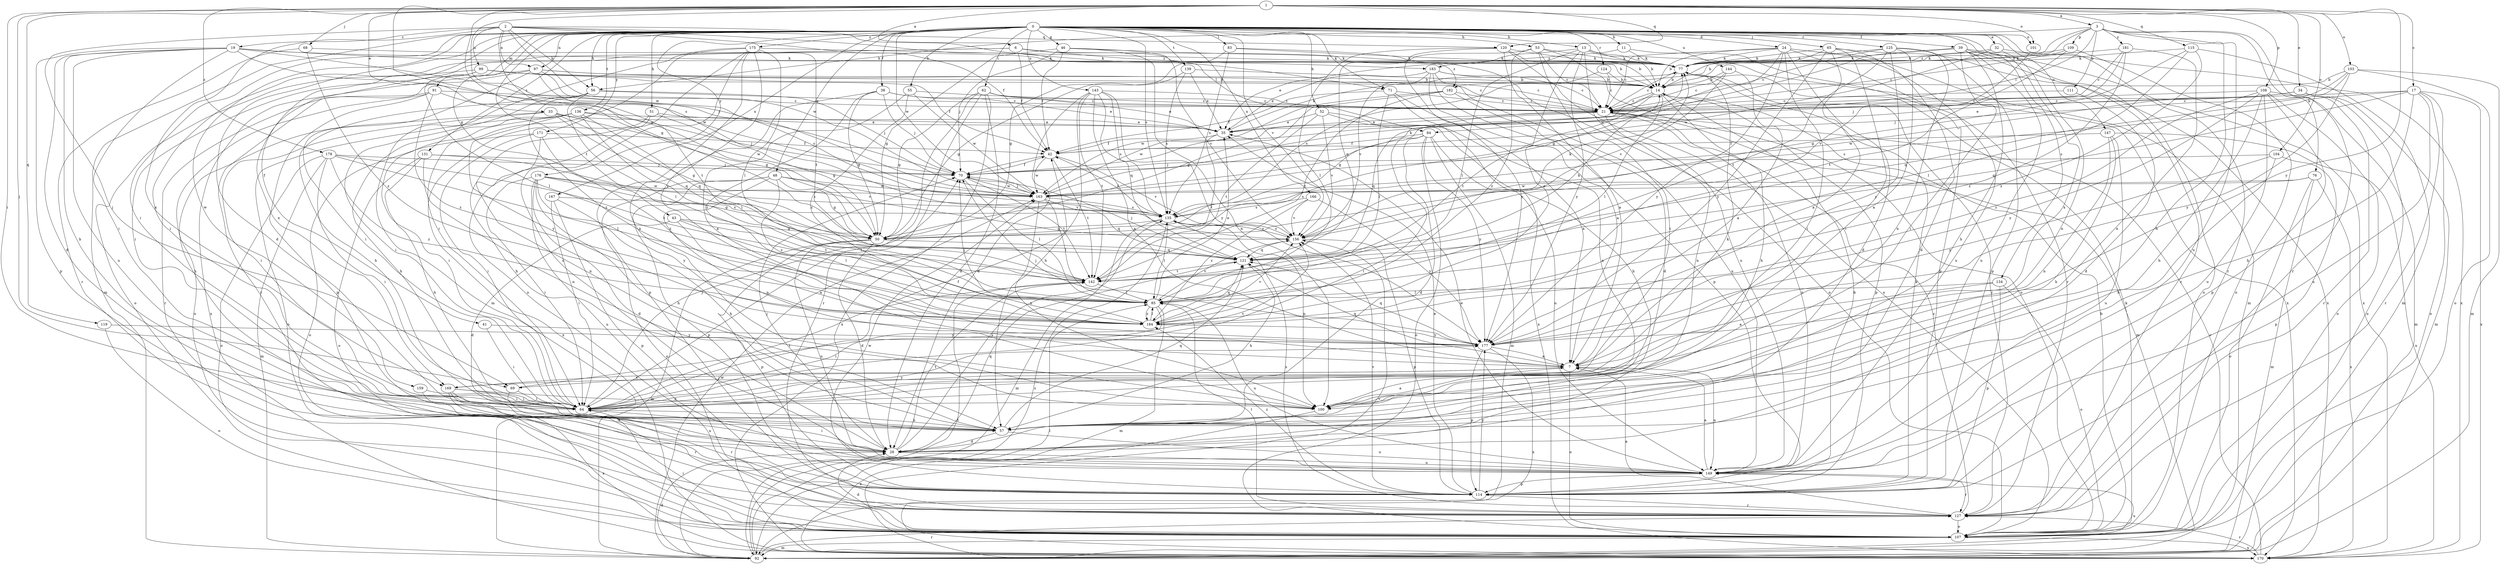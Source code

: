 strict digraph  {
0;
1;
2;
3;
6;
7;
11;
13;
14;
17;
19;
21;
24;
28;
32;
33;
34;
35;
38;
39;
41;
42;
43;
46;
48;
50;
51;
52;
53;
55;
56;
57;
62;
64;
65;
68;
69;
70;
71;
76;
77;
83;
84;
85;
91;
92;
97;
99;
100;
101;
103;
104;
107;
108;
109;
111;
114;
115;
119;
120;
121;
124;
125;
127;
131;
134;
135;
136;
139;
142;
143;
144;
147;
149;
156;
159;
163;
166;
167;
169;
170;
171;
175;
176;
177;
178;
181;
182;
183;
184;
0 -> 11  [label=b];
0 -> 13  [label=b];
0 -> 24  [label=d];
0 -> 28  [label=d];
0 -> 32  [label=e];
0 -> 38  [label=f];
0 -> 39  [label=f];
0 -> 41  [label=f];
0 -> 43  [label=g];
0 -> 46  [label=g];
0 -> 48  [label=g];
0 -> 51  [label=h];
0 -> 52  [label=h];
0 -> 53  [label=h];
0 -> 55  [label=h];
0 -> 56  [label=h];
0 -> 62  [label=i];
0 -> 64  [label=i];
0 -> 65  [label=j];
0 -> 71  [label=k];
0 -> 83  [label=l];
0 -> 91  [label=m];
0 -> 92  [label=m];
0 -> 97  [label=n];
0 -> 101  [label=o];
0 -> 124  [label=r];
0 -> 125  [label=r];
0 -> 127  [label=r];
0 -> 131  [label=s];
0 -> 134  [label=s];
0 -> 135  [label=s];
0 -> 136  [label=t];
0 -> 139  [label=t];
0 -> 142  [label=t];
0 -> 143  [label=u];
0 -> 144  [label=u];
0 -> 147  [label=u];
0 -> 156  [label=v];
0 -> 159  [label=w];
0 -> 163  [label=w];
0 -> 166  [label=x];
0 -> 167  [label=x];
0 -> 169  [label=x];
0 -> 171  [label=y];
0 -> 175  [label=y];
0 -> 176  [label=y];
1 -> 3  [label=a];
1 -> 6  [label=a];
1 -> 17  [label=c];
1 -> 33  [label=e];
1 -> 34  [label=e];
1 -> 50  [label=g];
1 -> 64  [label=i];
1 -> 68  [label=j];
1 -> 69  [label=j];
1 -> 101  [label=o];
1 -> 103  [label=o];
1 -> 104  [label=o];
1 -> 108  [label=p];
1 -> 115  [label=q];
1 -> 119  [label=q];
1 -> 120  [label=q];
1 -> 135  [label=s];
1 -> 163  [label=w];
1 -> 177  [label=y];
1 -> 178  [label=z];
2 -> 19  [label=c];
2 -> 42  [label=f];
2 -> 50  [label=g];
2 -> 56  [label=h];
2 -> 69  [label=j];
2 -> 71  [label=k];
2 -> 84  [label=l];
2 -> 97  [label=n];
2 -> 99  [label=n];
2 -> 120  [label=q];
2 -> 163  [label=w];
2 -> 169  [label=x];
3 -> 14  [label=b];
3 -> 56  [label=h];
3 -> 57  [label=h];
3 -> 76  [label=k];
3 -> 84  [label=l];
3 -> 109  [label=p];
3 -> 111  [label=p];
3 -> 127  [label=r];
3 -> 149  [label=u];
3 -> 181  [label=z];
3 -> 182  [label=z];
6 -> 42  [label=f];
6 -> 64  [label=i];
6 -> 77  [label=k];
6 -> 169  [label=x];
6 -> 182  [label=z];
6 -> 183  [label=z];
7 -> 69  [label=j];
7 -> 107  [label=o];
7 -> 121  [label=q];
7 -> 149  [label=u];
7 -> 169  [label=x];
11 -> 77  [label=k];
11 -> 127  [label=r];
11 -> 183  [label=z];
13 -> 14  [label=b];
13 -> 35  [label=e];
13 -> 77  [label=k];
13 -> 85  [label=l];
13 -> 149  [label=u];
13 -> 170  [label=x];
13 -> 177  [label=y];
13 -> 184  [label=z];
14 -> 21  [label=c];
14 -> 50  [label=g];
14 -> 57  [label=h];
14 -> 85  [label=l];
14 -> 114  [label=p];
14 -> 142  [label=t];
17 -> 21  [label=c];
17 -> 57  [label=h];
17 -> 107  [label=o];
17 -> 121  [label=q];
17 -> 127  [label=r];
17 -> 135  [label=s];
17 -> 149  [label=u];
17 -> 170  [label=x];
19 -> 14  [label=b];
19 -> 28  [label=d];
19 -> 57  [label=h];
19 -> 64  [label=i];
19 -> 70  [label=j];
19 -> 77  [label=k];
19 -> 114  [label=p];
19 -> 149  [label=u];
19 -> 163  [label=w];
21 -> 35  [label=e];
21 -> 92  [label=m];
21 -> 100  [label=n];
21 -> 121  [label=q];
21 -> 149  [label=u];
21 -> 163  [label=w];
24 -> 14  [label=b];
24 -> 21  [label=c];
24 -> 28  [label=d];
24 -> 50  [label=g];
24 -> 64  [label=i];
24 -> 77  [label=k];
24 -> 92  [label=m];
24 -> 114  [label=p];
24 -> 149  [label=u];
24 -> 177  [label=y];
28 -> 64  [label=i];
28 -> 70  [label=j];
28 -> 121  [label=q];
28 -> 135  [label=s];
28 -> 142  [label=t];
28 -> 149  [label=u];
32 -> 77  [label=k];
32 -> 100  [label=n];
32 -> 163  [label=w];
32 -> 170  [label=x];
33 -> 35  [label=e];
33 -> 50  [label=g];
33 -> 57  [label=h];
33 -> 64  [label=i];
33 -> 121  [label=q];
33 -> 163  [label=w];
34 -> 21  [label=c];
34 -> 35  [label=e];
34 -> 92  [label=m];
34 -> 107  [label=o];
34 -> 127  [label=r];
34 -> 163  [label=w];
35 -> 42  [label=f];
35 -> 77  [label=k];
35 -> 142  [label=t];
38 -> 21  [label=c];
38 -> 35  [label=e];
38 -> 50  [label=g];
38 -> 70  [label=j];
38 -> 114  [label=p];
38 -> 184  [label=z];
39 -> 57  [label=h];
39 -> 64  [label=i];
39 -> 77  [label=k];
39 -> 107  [label=o];
39 -> 127  [label=r];
39 -> 149  [label=u];
39 -> 163  [label=w];
39 -> 170  [label=x];
41 -> 64  [label=i];
41 -> 177  [label=y];
42 -> 70  [label=j];
42 -> 142  [label=t];
42 -> 156  [label=v];
42 -> 163  [label=w];
43 -> 7  [label=a];
43 -> 28  [label=d];
43 -> 50  [label=g];
43 -> 85  [label=l];
43 -> 142  [label=t];
46 -> 42  [label=f];
46 -> 50  [label=g];
46 -> 70  [label=j];
46 -> 77  [label=k];
46 -> 100  [label=n];
46 -> 156  [label=v];
48 -> 50  [label=g];
48 -> 100  [label=n];
48 -> 107  [label=o];
48 -> 114  [label=p];
48 -> 156  [label=v];
48 -> 163  [label=w];
48 -> 184  [label=z];
50 -> 28  [label=d];
50 -> 92  [label=m];
50 -> 114  [label=p];
50 -> 121  [label=q];
50 -> 149  [label=u];
51 -> 35  [label=e];
51 -> 50  [label=g];
51 -> 57  [label=h];
51 -> 170  [label=x];
52 -> 35  [label=e];
52 -> 57  [label=h];
52 -> 100  [label=n];
52 -> 142  [label=t];
52 -> 156  [label=v];
53 -> 21  [label=c];
53 -> 64  [label=i];
53 -> 77  [label=k];
53 -> 107  [label=o];
53 -> 121  [label=q];
53 -> 184  [label=z];
55 -> 7  [label=a];
55 -> 21  [label=c];
55 -> 163  [label=w];
55 -> 184  [label=z];
56 -> 21  [label=c];
56 -> 57  [label=h];
56 -> 64  [label=i];
56 -> 70  [label=j];
56 -> 85  [label=l];
56 -> 184  [label=z];
57 -> 28  [label=d];
57 -> 121  [label=q];
57 -> 149  [label=u];
62 -> 21  [label=c];
62 -> 28  [label=d];
62 -> 35  [label=e];
62 -> 50  [label=g];
62 -> 64  [label=i];
62 -> 127  [label=r];
62 -> 170  [label=x];
64 -> 42  [label=f];
64 -> 57  [label=h];
64 -> 70  [label=j];
64 -> 77  [label=k];
64 -> 142  [label=t];
64 -> 177  [label=y];
65 -> 7  [label=a];
65 -> 14  [label=b];
65 -> 28  [label=d];
65 -> 64  [label=i];
65 -> 77  [label=k];
65 -> 170  [label=x];
65 -> 177  [label=y];
68 -> 77  [label=k];
68 -> 127  [label=r];
68 -> 184  [label=z];
69 -> 64  [label=i];
69 -> 127  [label=r];
69 -> 156  [label=v];
70 -> 42  [label=f];
70 -> 85  [label=l];
70 -> 142  [label=t];
70 -> 163  [label=w];
71 -> 7  [label=a];
71 -> 21  [label=c];
71 -> 42  [label=f];
71 -> 85  [label=l];
71 -> 170  [label=x];
76 -> 92  [label=m];
76 -> 107  [label=o];
76 -> 135  [label=s];
76 -> 163  [label=w];
76 -> 170  [label=x];
77 -> 14  [label=b];
77 -> 21  [label=c];
77 -> 127  [label=r];
83 -> 50  [label=g];
83 -> 77  [label=k];
83 -> 107  [label=o];
83 -> 135  [label=s];
84 -> 28  [label=d];
84 -> 42  [label=f];
84 -> 64  [label=i];
84 -> 92  [label=m];
84 -> 107  [label=o];
84 -> 149  [label=u];
84 -> 177  [label=y];
85 -> 35  [label=e];
85 -> 64  [label=i];
85 -> 92  [label=m];
85 -> 149  [label=u];
85 -> 156  [label=v];
85 -> 184  [label=z];
91 -> 21  [label=c];
91 -> 50  [label=g];
91 -> 107  [label=o];
91 -> 114  [label=p];
91 -> 127  [label=r];
91 -> 184  [label=z];
92 -> 28  [label=d];
92 -> 85  [label=l];
92 -> 127  [label=r];
92 -> 135  [label=s];
92 -> 142  [label=t];
92 -> 149  [label=u];
92 -> 163  [label=w];
97 -> 14  [label=b];
97 -> 21  [label=c];
97 -> 64  [label=i];
97 -> 127  [label=r];
97 -> 135  [label=s];
97 -> 142  [label=t];
97 -> 170  [label=x];
99 -> 14  [label=b];
99 -> 21  [label=c];
99 -> 42  [label=f];
99 -> 64  [label=i];
99 -> 85  [label=l];
99 -> 107  [label=o];
100 -> 7  [label=a];
100 -> 170  [label=x];
101 -> 156  [label=v];
103 -> 14  [label=b];
103 -> 70  [label=j];
103 -> 92  [label=m];
103 -> 107  [label=o];
103 -> 121  [label=q];
103 -> 177  [label=y];
104 -> 57  [label=h];
104 -> 70  [label=j];
104 -> 114  [label=p];
104 -> 177  [label=y];
107 -> 14  [label=b];
107 -> 28  [label=d];
107 -> 64  [label=i];
107 -> 77  [label=k];
107 -> 92  [label=m];
107 -> 170  [label=x];
108 -> 21  [label=c];
108 -> 57  [label=h];
108 -> 92  [label=m];
108 -> 107  [label=o];
108 -> 114  [label=p];
108 -> 149  [label=u];
108 -> 177  [label=y];
108 -> 184  [label=z];
109 -> 21  [label=c];
109 -> 77  [label=k];
109 -> 107  [label=o];
109 -> 142  [label=t];
111 -> 21  [label=c];
111 -> 28  [label=d];
114 -> 14  [label=b];
114 -> 35  [label=e];
114 -> 77  [label=k];
114 -> 127  [label=r];
114 -> 156  [label=v];
114 -> 163  [label=w];
114 -> 177  [label=y];
114 -> 184  [label=z];
115 -> 50  [label=g];
115 -> 77  [label=k];
115 -> 85  [label=l];
115 -> 92  [label=m];
115 -> 184  [label=z];
119 -> 107  [label=o];
119 -> 177  [label=y];
120 -> 7  [label=a];
120 -> 14  [label=b];
120 -> 77  [label=k];
120 -> 85  [label=l];
120 -> 107  [label=o];
120 -> 177  [label=y];
121 -> 14  [label=b];
121 -> 57  [label=h];
121 -> 70  [label=j];
121 -> 142  [label=t];
124 -> 14  [label=b];
124 -> 21  [label=c];
124 -> 135  [label=s];
125 -> 7  [label=a];
125 -> 21  [label=c];
125 -> 77  [label=k];
125 -> 100  [label=n];
125 -> 114  [label=p];
125 -> 142  [label=t];
125 -> 177  [label=y];
127 -> 7  [label=a];
127 -> 21  [label=c];
127 -> 85  [label=l];
127 -> 107  [label=o];
127 -> 135  [label=s];
131 -> 57  [label=h];
131 -> 70  [label=j];
131 -> 100  [label=n];
131 -> 107  [label=o];
131 -> 156  [label=v];
134 -> 7  [label=a];
134 -> 85  [label=l];
134 -> 107  [label=o];
134 -> 114  [label=p];
135 -> 42  [label=f];
135 -> 50  [label=g];
135 -> 85  [label=l];
135 -> 92  [label=m];
135 -> 100  [label=n];
135 -> 156  [label=v];
136 -> 35  [label=e];
136 -> 57  [label=h];
136 -> 64  [label=i];
136 -> 70  [label=j];
136 -> 85  [label=l];
136 -> 107  [label=o];
136 -> 121  [label=q];
136 -> 177  [label=y];
139 -> 14  [label=b];
139 -> 35  [label=e];
139 -> 50  [label=g];
139 -> 135  [label=s];
142 -> 85  [label=l];
143 -> 7  [label=a];
143 -> 21  [label=c];
143 -> 28  [label=d];
143 -> 57  [label=h];
143 -> 121  [label=q];
143 -> 135  [label=s];
143 -> 142  [label=t];
143 -> 177  [label=y];
144 -> 7  [label=a];
144 -> 14  [label=b];
144 -> 21  [label=c];
144 -> 156  [label=v];
147 -> 42  [label=f];
147 -> 57  [label=h];
147 -> 100  [label=n];
147 -> 149  [label=u];
147 -> 170  [label=x];
149 -> 7  [label=a];
149 -> 35  [label=e];
149 -> 114  [label=p];
149 -> 127  [label=r];
156 -> 77  [label=k];
156 -> 114  [label=p];
156 -> 121  [label=q];
156 -> 135  [label=s];
159 -> 28  [label=d];
159 -> 64  [label=i];
163 -> 70  [label=j];
163 -> 77  [label=k];
163 -> 85  [label=l];
163 -> 100  [label=n];
163 -> 121  [label=q];
163 -> 135  [label=s];
166 -> 135  [label=s];
166 -> 156  [label=v];
166 -> 177  [label=y];
166 -> 184  [label=z];
167 -> 57  [label=h];
167 -> 64  [label=i];
167 -> 114  [label=p];
167 -> 135  [label=s];
169 -> 64  [label=i];
169 -> 100  [label=n];
169 -> 127  [label=r];
169 -> 149  [label=u];
169 -> 170  [label=x];
170 -> 21  [label=c];
170 -> 127  [label=r];
170 -> 156  [label=v];
171 -> 42  [label=f];
171 -> 64  [label=i];
171 -> 100  [label=n];
171 -> 107  [label=o];
171 -> 184  [label=z];
175 -> 64  [label=i];
175 -> 77  [label=k];
175 -> 85  [label=l];
175 -> 92  [label=m];
175 -> 100  [label=n];
175 -> 107  [label=o];
175 -> 142  [label=t];
175 -> 149  [label=u];
175 -> 184  [label=z];
176 -> 28  [label=d];
176 -> 50  [label=g];
176 -> 57  [label=h];
176 -> 64  [label=i];
176 -> 135  [label=s];
176 -> 149  [label=u];
176 -> 163  [label=w];
176 -> 177  [label=y];
177 -> 7  [label=a];
177 -> 70  [label=j];
177 -> 114  [label=p];
177 -> 121  [label=q];
177 -> 170  [label=x];
178 -> 64  [label=i];
178 -> 70  [label=j];
178 -> 85  [label=l];
178 -> 92  [label=m];
178 -> 107  [label=o];
178 -> 142  [label=t];
178 -> 184  [label=z];
181 -> 21  [label=c];
181 -> 70  [label=j];
181 -> 77  [label=k];
181 -> 100  [label=n];
181 -> 184  [label=z];
182 -> 21  [label=c];
182 -> 28  [label=d];
182 -> 50  [label=g];
182 -> 142  [label=t];
182 -> 163  [label=w];
183 -> 7  [label=a];
183 -> 14  [label=b];
183 -> 21  [label=c];
183 -> 35  [label=e];
183 -> 114  [label=p];
183 -> 149  [label=u];
183 -> 156  [label=v];
184 -> 70  [label=j];
184 -> 85  [label=l];
184 -> 121  [label=q];
184 -> 156  [label=v];
184 -> 177  [label=y];
}
